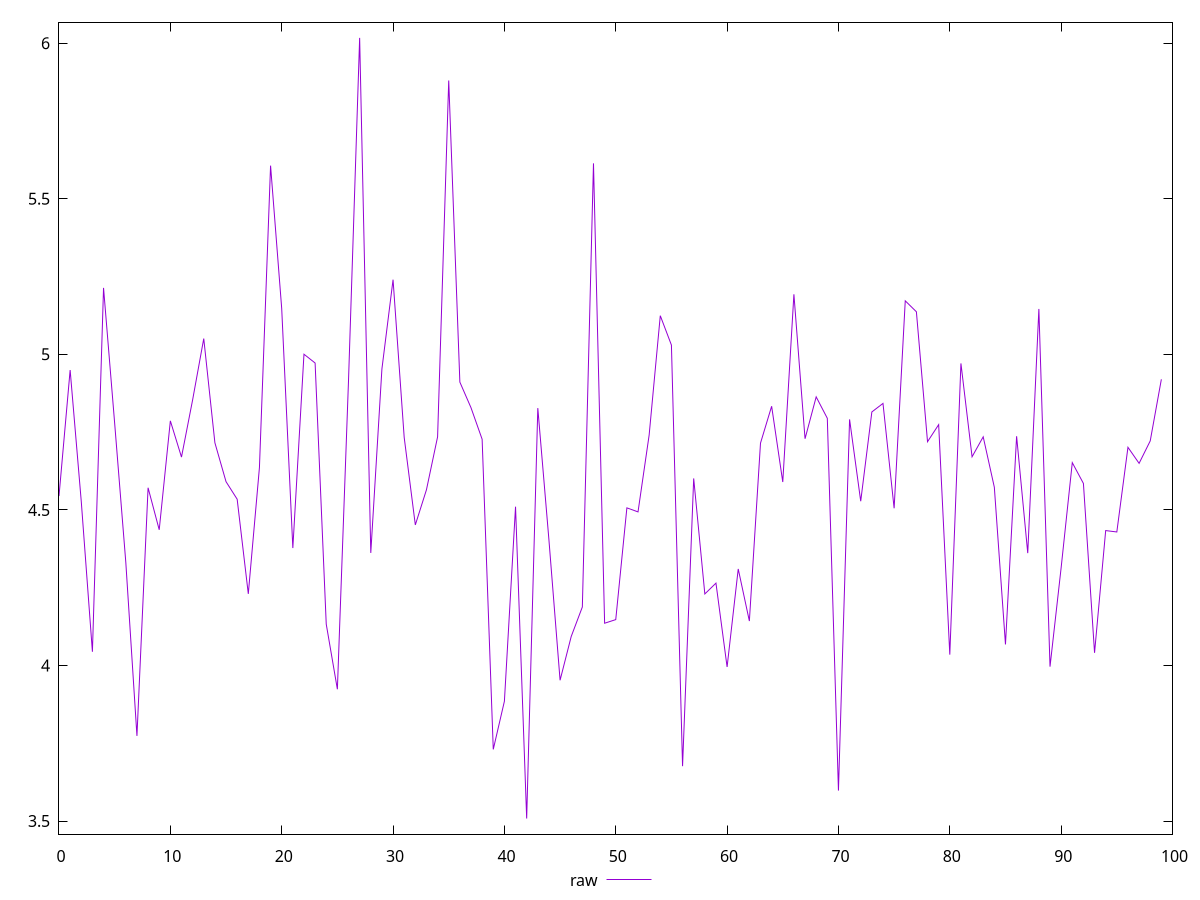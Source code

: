 reset
set terminal svg size 640, 490 enhanced background rgb 'white'
set output "report_00007_2020-12-11T15:55:29.892Z/network-server-latency/samples/pages+cached+noexternal+nocss/raw/values.svg"

$raw <<EOF
0 4.5446
1 4.9495
2 4.527
3 4.044099999999999
4 5.2136000000000005
5 4.7778
6 4.331200000000001
7 3.7736
8 4.5712
9 4.4361
10 4.786300000000001
11 4.6698
12 4.8537
13 5.050700000000001
14 4.715800000000001
15 4.5908
16 4.5344
17 4.2302
18 4.636099999999999
19 5.6066
20 5.1472999999999995
21 4.3774999999999995
22 5.0004
23 4.972099999999999
24 4.1329
25 3.9236000000000004
26 4.916
27 6.0171
28 4.3617
29 4.9531
30 5.24
31 4.733199999999999
32 4.4517999999999995
33 4.564800000000001
34 4.7349
35 5.8803
36 4.9108
37 4.8285
38 4.7271
39 3.7303000000000006
40 3.885
41 4.510300000000001
42 3.5081
43 4.8273
44 4.403099999999999
45 3.9525000000000006
46 4.0932
47 4.188
48 5.614
49 4.135800000000001
50 4.147400000000001
51 4.506600000000001
52 4.4936
53 4.740799999999999
54 5.1243
55 5.029800000000001
56 3.6763999999999997
57 4.6012
58 4.229900000000001
59 4.2646999999999995
60 3.9951999999999996
61 4.310200000000001
62 4.1428
63 4.7147
64 4.8332
65 4.5897
66 5.1930000000000005
67 4.728800000000001
68 4.8633
69 4.794499999999999
70 3.5979
71 4.7909999999999995
72 4.5279
73 4.8149
74 4.8423
75 4.5053
76 5.172000000000001
77 5.1368
78 4.7192
79 4.774100000000001
80 4.034800000000001
81 4.970899999999999
82 4.6708
83 4.7349000000000006
84 4.5728
85 4.0676
86 4.7368
87 4.3610999999999995
88 5.146
89 3.9962
90 4.3144
91 4.6519
92 4.5851
93 4.040699999999999
94 4.4336
95 4.429099999999999
96 4.701200000000001
97 4.6497
98 4.7218
99 4.9198
EOF

set key outside below
set yrange [3.45792:6.06728]

plot \
  $raw title "raw" with line, \


reset